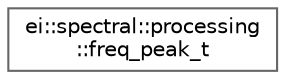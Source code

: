 digraph "Graphical Class Hierarchy"
{
 // LATEX_PDF_SIZE
  bgcolor="transparent";
  edge [fontname=Helvetica,fontsize=10,labelfontname=Helvetica,labelfontsize=10];
  node [fontname=Helvetica,fontsize=10,shape=box,height=0.2,width=0.4];
  rankdir="LR";
  Node0 [id="Node000000",label="ei::spectral::processing\l::freq_peak_t",height=0.2,width=0.4,color="grey40", fillcolor="white", style="filled",URL="$structei_1_1spectral_1_1processing_1_1freq__peak__t.html",tooltip=" "];
}
